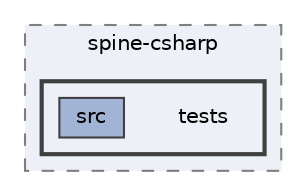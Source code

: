 digraph "external/spine-runtimes/spine-csharp/tests"
{
 // LATEX_PDF_SIZE
  bgcolor="transparent";
  edge [fontname=Helvetica,fontsize=10,labelfontname=Helvetica,labelfontsize=10];
  node [fontname=Helvetica,fontsize=10,shape=box,height=0.2,width=0.4];
  compound=true
  subgraph clusterdir_bb97214dc97cce607cb4bf0a1a884839 {
    graph [ bgcolor="#edf0f7", pencolor="grey50", label="spine-csharp", fontname=Helvetica,fontsize=10 style="filled,dashed", URL="dir_bb97214dc97cce607cb4bf0a1a884839.html",tooltip=""]
  subgraph clusterdir_50bd86abd03fbb7a6c5f5e2748a7e646 {
    graph [ bgcolor="#edf0f7", pencolor="grey25", label="", fontname=Helvetica,fontsize=10 style="filled,bold", URL="dir_50bd86abd03fbb7a6c5f5e2748a7e646.html",tooltip=""]
    dir_50bd86abd03fbb7a6c5f5e2748a7e646 [shape=plaintext, label="tests"];
  dir_a78a56fcbd0d63e32695a10c8a9e9cb1 [label="src", fillcolor="#a2b4d6", color="grey25", style="filled", URL="dir_a78a56fcbd0d63e32695a10c8a9e9cb1.html",tooltip=""];
  }
  }
}
